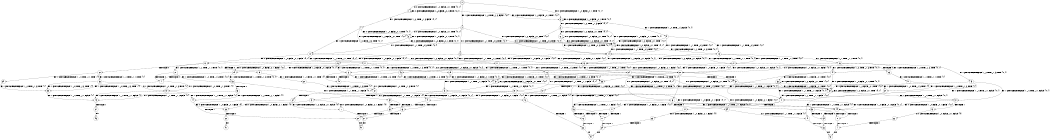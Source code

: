 digraph BCG {
size = "7, 10.5";
center = TRUE;
node [shape = circle];
0 [peripheries = 2];
0 -> 1 [label = "EX !0 !ATOMIC_EXCH_BRANCH (1, +0, FALSE, +0, 1, TRUE) !{0, 1}"];
0 -> 2 [label = "EX !1 !ATOMIC_EXCH_BRANCH (1, +0, TRUE, +1, 3, FALSE) !{0, 1}"];
0 -> 3 [label = "EX !0 !ATOMIC_EXCH_BRANCH (1, +0, FALSE, +0, 1, TRUE) !{0, 1}"];
1 -> 1 [label = "EX !0 !ATOMIC_EXCH_BRANCH (1, +0, FALSE, +0, 1, TRUE) !{0, 1}"];
1 -> 4 [label = "EX !1 !ATOMIC_EXCH_BRANCH (1, +0, TRUE, +1, 3, FALSE) !{0, 1}"];
1 -> 3 [label = "EX !0 !ATOMIC_EXCH_BRANCH (1, +0, FALSE, +0, 1, TRUE) !{0, 1}"];
2 -> 5 [label = "EX !1 !ATOMIC_EXCH_BRANCH (1, +1, TRUE, +0, 3, TRUE) !{0, 1}"];
2 -> 6 [label = "EX !0 !ATOMIC_EXCH_BRANCH (1, +0, FALSE, +0, 1, TRUE) !{0, 1}"];
2 -> 7 [label = "EX !0 !ATOMIC_EXCH_BRANCH (1, +0, FALSE, +0, 1, TRUE) !{0, 1}"];
3 -> 8 [label = "EX !1 !ATOMIC_EXCH_BRANCH (1, +0, TRUE, +1, 3, FALSE) !{0, 1}"];
3 -> 3 [label = "EX !0 !ATOMIC_EXCH_BRANCH (1, +0, FALSE, +0, 1, TRUE) !{0, 1}"];
3 -> 9 [label = "EX !1 !ATOMIC_EXCH_BRANCH (1, +0, TRUE, +1, 3, FALSE) !{0, 1}"];
4 -> 6 [label = "EX !0 !ATOMIC_EXCH_BRANCH (1, +0, FALSE, +0, 1, TRUE) !{0, 1}"];
4 -> 10 [label = "EX !1 !ATOMIC_EXCH_BRANCH (1, +1, TRUE, +0, 3, TRUE) !{0, 1}"];
4 -> 7 [label = "EX !0 !ATOMIC_EXCH_BRANCH (1, +0, FALSE, +0, 1, TRUE) !{0, 1}"];
5 -> 11 [label = "EX !1 !ATOMIC_EXCH_BRANCH (1, +1, TRUE, +1, 1, TRUE) !{0, 1}"];
5 -> 12 [label = "EX !0 !ATOMIC_EXCH_BRANCH (1, +0, FALSE, +0, 1, FALSE) !{0, 1}"];
5 -> 13 [label = "EX !0 !ATOMIC_EXCH_BRANCH (1, +0, FALSE, +0, 1, FALSE) !{0, 1}"];
6 -> 6 [label = "EX !0 !ATOMIC_EXCH_BRANCH (1, +0, FALSE, +0, 1, TRUE) !{0, 1}"];
6 -> 10 [label = "EX !1 !ATOMIC_EXCH_BRANCH (1, +1, TRUE, +0, 3, TRUE) !{0, 1}"];
6 -> 7 [label = "EX !0 !ATOMIC_EXCH_BRANCH (1, +0, FALSE, +0, 1, TRUE) !{0, 1}"];
7 -> 14 [label = "EX !1 !ATOMIC_EXCH_BRANCH (1, +1, TRUE, +0, 3, TRUE) !{0, 1}"];
7 -> 7 [label = "EX !0 !ATOMIC_EXCH_BRANCH (1, +0, FALSE, +0, 1, TRUE) !{0, 1}"];
7 -> 15 [label = "EX !1 !ATOMIC_EXCH_BRANCH (1, +1, TRUE, +0, 3, TRUE) !{0, 1}"];
8 -> 16 [label = "EX !0 !ATOMIC_EXCH_BRANCH (1, +0, FALSE, +0, 1, TRUE) !{0, 1}"];
8 -> 14 [label = "EX !1 !ATOMIC_EXCH_BRANCH (1, +1, TRUE, +0, 3, TRUE) !{0, 1}"];
8 -> 7 [label = "EX !0 !ATOMIC_EXCH_BRANCH (1, +0, FALSE, +0, 1, TRUE) !{0, 1}"];
9 -> 14 [label = "EX !1 !ATOMIC_EXCH_BRANCH (1, +1, TRUE, +0, 3, TRUE) !{0, 1}"];
9 -> 7 [label = "EX !0 !ATOMIC_EXCH_BRANCH (1, +0, FALSE, +0, 1, TRUE) !{0, 1}"];
9 -> 15 [label = "EX !1 !ATOMIC_EXCH_BRANCH (1, +1, TRUE, +0, 3, TRUE) !{0, 1}"];
10 -> 12 [label = "EX !0 !ATOMIC_EXCH_BRANCH (1, +0, FALSE, +0, 1, FALSE) !{0, 1}"];
10 -> 17 [label = "EX !1 !ATOMIC_EXCH_BRANCH (1, +1, TRUE, +1, 1, TRUE) !{0, 1}"];
10 -> 13 [label = "EX !0 !ATOMIC_EXCH_BRANCH (1, +0, FALSE, +0, 1, FALSE) !{0, 1}"];
11 -> 18 [label = "EX !1 !ATOMIC_EXCH_BRANCH (1, +0, TRUE, +1, 3, TRUE) !{0, 1}"];
11 -> 19 [label = "EX !0 !ATOMIC_EXCH_BRANCH (1, +0, FALSE, +0, 1, FALSE) !{0, 1}"];
11 -> 20 [label = "EX !0 !ATOMIC_EXCH_BRANCH (1, +0, FALSE, +0, 1, FALSE) !{0, 1}"];
12 -> 21 [label = "EX !1 !ATOMIC_EXCH_BRANCH (1, +1, TRUE, +1, 1, TRUE) !{0, 1}"];
12 -> 22 [label = "TERMINATE !0"];
13 -> 23 [label = "EX !1 !ATOMIC_EXCH_BRANCH (1, +1, TRUE, +1, 1, TRUE) !{0, 1}"];
13 -> 24 [label = "EX !1 !ATOMIC_EXCH_BRANCH (1, +1, TRUE, +1, 1, TRUE) !{0, 1}"];
13 -> 25 [label = "TERMINATE !0"];
14 -> 26 [label = "EX !0 !ATOMIC_EXCH_BRANCH (1, +0, FALSE, +0, 1, FALSE) !{0, 1}"];
14 -> 27 [label = "EX !1 !ATOMIC_EXCH_BRANCH (1, +1, TRUE, +1, 1, TRUE) !{0, 1}"];
14 -> 13 [label = "EX !0 !ATOMIC_EXCH_BRANCH (1, +0, FALSE, +0, 1, FALSE) !{0, 1}"];
15 -> 27 [label = "EX !1 !ATOMIC_EXCH_BRANCH (1, +1, TRUE, +1, 1, TRUE) !{0, 1}"];
15 -> 13 [label = "EX !0 !ATOMIC_EXCH_BRANCH (1, +0, FALSE, +0, 1, FALSE) !{0, 1}"];
15 -> 28 [label = "EX !1 !ATOMIC_EXCH_BRANCH (1, +1, TRUE, +1, 1, TRUE) !{0, 1}"];
16 -> 16 [label = "EX !0 !ATOMIC_EXCH_BRANCH (1, +0, FALSE, +0, 1, TRUE) !{0, 1}"];
16 -> 14 [label = "EX !1 !ATOMIC_EXCH_BRANCH (1, +1, TRUE, +0, 3, TRUE) !{0, 1}"];
16 -> 7 [label = "EX !0 !ATOMIC_EXCH_BRANCH (1, +0, FALSE, +0, 1, TRUE) !{0, 1}"];
17 -> 19 [label = "EX !0 !ATOMIC_EXCH_BRANCH (1, +0, FALSE, +0, 1, FALSE) !{0, 1}"];
17 -> 29 [label = "EX !1 !ATOMIC_EXCH_BRANCH (1, +0, TRUE, +1, 3, TRUE) !{0, 1}"];
17 -> 20 [label = "EX !0 !ATOMIC_EXCH_BRANCH (1, +0, FALSE, +0, 1, FALSE) !{0, 1}"];
18 -> 30 [label = "EX !1 !ATOMIC_EXCH_BRANCH (1, +1, TRUE, +1, 1, FALSE) !{0, 1}"];
18 -> 31 [label = "EX !0 !ATOMIC_EXCH_BRANCH (1, +0, FALSE, +0, 1, TRUE) !{0, 1}"];
18 -> 32 [label = "EX !0 !ATOMIC_EXCH_BRANCH (1, +0, FALSE, +0, 1, TRUE) !{0, 1}"];
19 -> 33 [label = "EX !1 !ATOMIC_EXCH_BRANCH (1, +0, TRUE, +1, 3, TRUE) !{0, 1}"];
19 -> 34 [label = "TERMINATE !0"];
20 -> 35 [label = "EX !1 !ATOMIC_EXCH_BRANCH (1, +0, TRUE, +1, 3, TRUE) !{0, 1}"];
20 -> 36 [label = "EX !1 !ATOMIC_EXCH_BRANCH (1, +0, TRUE, +1, 3, TRUE) !{0, 1}"];
20 -> 37 [label = "TERMINATE !0"];
21 -> 33 [label = "EX !1 !ATOMIC_EXCH_BRANCH (1, +0, TRUE, +1, 3, TRUE) !{0, 1}"];
21 -> 34 [label = "TERMINATE !0"];
22 -> 38 [label = "EX !1 !ATOMIC_EXCH_BRANCH (1, +1, TRUE, +1, 1, TRUE) !{1}"];
22 -> 39 [label = "EX !1 !ATOMIC_EXCH_BRANCH (1, +1, TRUE, +1, 1, TRUE) !{1}"];
23 -> 35 [label = "EX !1 !ATOMIC_EXCH_BRANCH (1, +0, TRUE, +1, 3, TRUE) !{0, 1}"];
23 -> 40 [label = "TERMINATE !0"];
24 -> 35 [label = "EX !1 !ATOMIC_EXCH_BRANCH (1, +0, TRUE, +1, 3, TRUE) !{0, 1}"];
24 -> 36 [label = "EX !1 !ATOMIC_EXCH_BRANCH (1, +0, TRUE, +1, 3, TRUE) !{0, 1}"];
24 -> 37 [label = "TERMINATE !0"];
25 -> 41 [label = "EX !1 !ATOMIC_EXCH_BRANCH (1, +1, TRUE, +1, 1, TRUE) !{1}"];
26 -> 23 [label = "EX !1 !ATOMIC_EXCH_BRANCH (1, +1, TRUE, +1, 1, TRUE) !{0, 1}"];
26 -> 42 [label = "TERMINATE !0"];
27 -> 43 [label = "EX !0 !ATOMIC_EXCH_BRANCH (1, +0, FALSE, +0, 1, FALSE) !{0, 1}"];
27 -> 44 [label = "EX !1 !ATOMIC_EXCH_BRANCH (1, +0, TRUE, +1, 3, TRUE) !{0, 1}"];
27 -> 20 [label = "EX !0 !ATOMIC_EXCH_BRANCH (1, +0, FALSE, +0, 1, FALSE) !{0, 1}"];
28 -> 44 [label = "EX !1 !ATOMIC_EXCH_BRANCH (1, +0, TRUE, +1, 3, TRUE) !{0, 1}"];
28 -> 20 [label = "EX !0 !ATOMIC_EXCH_BRANCH (1, +0, FALSE, +0, 1, FALSE) !{0, 1}"];
28 -> 45 [label = "EX !1 !ATOMIC_EXCH_BRANCH (1, +0, TRUE, +1, 3, TRUE) !{0, 1}"];
29 -> 31 [label = "EX !0 !ATOMIC_EXCH_BRANCH (1, +0, FALSE, +0, 1, TRUE) !{0, 1}"];
29 -> 46 [label = "EX !1 !ATOMIC_EXCH_BRANCH (1, +1, TRUE, +1, 1, FALSE) !{0, 1}"];
29 -> 32 [label = "EX !0 !ATOMIC_EXCH_BRANCH (1, +0, FALSE, +0, 1, TRUE) !{0, 1}"];
30 -> 47 [label = "EX !0 !ATOMIC_EXCH_BRANCH (1, +0, FALSE, +0, 1, FALSE) !{0, 1}"];
30 -> 48 [label = "TERMINATE !1"];
30 -> 49 [label = "EX !0 !ATOMIC_EXCH_BRANCH (1, +0, FALSE, +0, 1, FALSE) !{0, 1}"];
31 -> 31 [label = "EX !0 !ATOMIC_EXCH_BRANCH (1, +0, FALSE, +0, 1, TRUE) !{0, 1}"];
31 -> 46 [label = "EX !1 !ATOMIC_EXCH_BRANCH (1, +1, TRUE, +1, 1, FALSE) !{0, 1}"];
31 -> 32 [label = "EX !0 !ATOMIC_EXCH_BRANCH (1, +0, FALSE, +0, 1, TRUE) !{0, 1}"];
32 -> 50 [label = "EX !1 !ATOMIC_EXCH_BRANCH (1, +1, TRUE, +1, 1, FALSE) !{0, 1}"];
32 -> 32 [label = "EX !0 !ATOMIC_EXCH_BRANCH (1, +0, FALSE, +0, 1, TRUE) !{0, 1}"];
32 -> 51 [label = "EX !1 !ATOMIC_EXCH_BRANCH (1, +1, TRUE, +1, 1, FALSE) !{0, 1}"];
33 -> 52 [label = "EX !1 !ATOMIC_EXCH_BRANCH (1, +1, TRUE, +1, 1, FALSE) !{0, 1}"];
33 -> 53 [label = "TERMINATE !0"];
34 -> 54 [label = "EX !1 !ATOMIC_EXCH_BRANCH (1, +0, TRUE, +1, 3, TRUE) !{1}"];
34 -> 55 [label = "EX !1 !ATOMIC_EXCH_BRANCH (1, +0, TRUE, +1, 3, TRUE) !{1}"];
35 -> 56 [label = "EX !1 !ATOMIC_EXCH_BRANCH (1, +1, TRUE, +1, 1, FALSE) !{0, 1}"];
35 -> 57 [label = "TERMINATE !0"];
36 -> 56 [label = "EX !1 !ATOMIC_EXCH_BRANCH (1, +1, TRUE, +1, 1, FALSE) !{0, 1}"];
36 -> 58 [label = "EX !1 !ATOMIC_EXCH_BRANCH (1, +1, TRUE, +1, 1, FALSE) !{0, 1}"];
36 -> 59 [label = "TERMINATE !0"];
37 -> 60 [label = "EX !1 !ATOMIC_EXCH_BRANCH (1, +0, TRUE, +1, 3, TRUE) !{1}"];
38 -> 54 [label = "EX !1 !ATOMIC_EXCH_BRANCH (1, +0, TRUE, +1, 3, TRUE) !{1}"];
38 -> 55 [label = "EX !1 !ATOMIC_EXCH_BRANCH (1, +0, TRUE, +1, 3, TRUE) !{1}"];
39 -> 55 [label = "EX !1 !ATOMIC_EXCH_BRANCH (1, +0, TRUE, +1, 3, TRUE) !{1}"];
40 -> 61 [label = "EX !1 !ATOMIC_EXCH_BRANCH (1, +0, TRUE, +1, 3, TRUE) !{1}"];
41 -> 60 [label = "EX !1 !ATOMIC_EXCH_BRANCH (1, +0, TRUE, +1, 3, TRUE) !{1}"];
42 -> 62 [label = "EX !1 !ATOMIC_EXCH_BRANCH (1, +1, TRUE, +1, 1, TRUE) !{1}"];
43 -> 35 [label = "EX !1 !ATOMIC_EXCH_BRANCH (1, +0, TRUE, +1, 3, TRUE) !{0, 1}"];
43 -> 40 [label = "TERMINATE !0"];
44 -> 63 [label = "EX !0 !ATOMIC_EXCH_BRANCH (1, +0, FALSE, +0, 1, TRUE) !{0, 1}"];
44 -> 50 [label = "EX !1 !ATOMIC_EXCH_BRANCH (1, +1, TRUE, +1, 1, FALSE) !{0, 1}"];
44 -> 32 [label = "EX !0 !ATOMIC_EXCH_BRANCH (1, +0, FALSE, +0, 1, TRUE) !{0, 1}"];
45 -> 50 [label = "EX !1 !ATOMIC_EXCH_BRANCH (1, +1, TRUE, +1, 1, FALSE) !{0, 1}"];
45 -> 32 [label = "EX !0 !ATOMIC_EXCH_BRANCH (1, +0, FALSE, +0, 1, TRUE) !{0, 1}"];
45 -> 51 [label = "EX !1 !ATOMIC_EXCH_BRANCH (1, +1, TRUE, +1, 1, FALSE) !{0, 1}"];
46 -> 47 [label = "EX !0 !ATOMIC_EXCH_BRANCH (1, +0, FALSE, +0, 1, FALSE) !{0, 1}"];
46 -> 64 [label = "TERMINATE !1"];
46 -> 49 [label = "EX !0 !ATOMIC_EXCH_BRANCH (1, +0, FALSE, +0, 1, FALSE) !{0, 1}"];
47 -> 65 [label = "TERMINATE !0"];
47 -> 66 [label = "TERMINATE !1"];
48 -> 67 [label = "EX !0 !ATOMIC_EXCH_BRANCH (1, +0, FALSE, +0, 1, FALSE) !{0}"];
48 -> 68 [label = "EX !0 !ATOMIC_EXCH_BRANCH (1, +0, FALSE, +0, 1, FALSE) !{0}"];
49 -> 69 [label = "TERMINATE !0"];
49 -> 70 [label = "TERMINATE !1"];
50 -> 71 [label = "EX !0 !ATOMIC_EXCH_BRANCH (1, +0, FALSE, +0, 1, FALSE) !{0, 1}"];
50 -> 72 [label = "TERMINATE !1"];
50 -> 49 [label = "EX !0 !ATOMIC_EXCH_BRANCH (1, +0, FALSE, +0, 1, FALSE) !{0, 1}"];
51 -> 49 [label = "EX !0 !ATOMIC_EXCH_BRANCH (1, +0, FALSE, +0, 1, FALSE) !{0, 1}"];
51 -> 73 [label = "TERMINATE !1"];
52 -> 65 [label = "TERMINATE !0"];
52 -> 66 [label = "TERMINATE !1"];
53 -> 74 [label = "EX !1 !ATOMIC_EXCH_BRANCH (1, +1, TRUE, +1, 1, FALSE) !{1}"];
53 -> 75 [label = "EX !1 !ATOMIC_EXCH_BRANCH (1, +1, TRUE, +1, 1, FALSE) !{1}"];
54 -> 74 [label = "EX !1 !ATOMIC_EXCH_BRANCH (1, +1, TRUE, +1, 1, FALSE) !{1}"];
54 -> 75 [label = "EX !1 !ATOMIC_EXCH_BRANCH (1, +1, TRUE, +1, 1, FALSE) !{1}"];
55 -> 75 [label = "EX !1 !ATOMIC_EXCH_BRANCH (1, +1, TRUE, +1, 1, FALSE) !{1}"];
56 -> 76 [label = "TERMINATE !0"];
56 -> 77 [label = "TERMINATE !1"];
57 -> 78 [label = "EX !1 !ATOMIC_EXCH_BRANCH (1, +1, TRUE, +1, 1, FALSE) !{1}"];
58 -> 69 [label = "TERMINATE !0"];
58 -> 70 [label = "TERMINATE !1"];
59 -> 79 [label = "EX !1 !ATOMIC_EXCH_BRANCH (1, +1, TRUE, +1, 1, FALSE) !{1}"];
60 -> 79 [label = "EX !1 !ATOMIC_EXCH_BRANCH (1, +1, TRUE, +1, 1, FALSE) !{1}"];
61 -> 78 [label = "EX !1 !ATOMIC_EXCH_BRANCH (1, +1, TRUE, +1, 1, FALSE) !{1}"];
62 -> 61 [label = "EX !1 !ATOMIC_EXCH_BRANCH (1, +0, TRUE, +1, 3, TRUE) !{1}"];
63 -> 63 [label = "EX !0 !ATOMIC_EXCH_BRANCH (1, +0, FALSE, +0, 1, TRUE) !{0, 1}"];
63 -> 50 [label = "EX !1 !ATOMIC_EXCH_BRANCH (1, +1, TRUE, +1, 1, FALSE) !{0, 1}"];
63 -> 32 [label = "EX !0 !ATOMIC_EXCH_BRANCH (1, +0, FALSE, +0, 1, TRUE) !{0, 1}"];
64 -> 67 [label = "EX !0 !ATOMIC_EXCH_BRANCH (1, +0, FALSE, +0, 1, FALSE) !{0}"];
64 -> 68 [label = "EX !0 !ATOMIC_EXCH_BRANCH (1, +0, FALSE, +0, 1, FALSE) !{0}"];
65 -> 80 [label = "TERMINATE !1"];
66 -> 81 [label = "TERMINATE !0"];
67 -> 81 [label = "TERMINATE !0"];
68 -> 82 [label = "TERMINATE !0"];
69 -> 83 [label = "TERMINATE !1"];
70 -> 84 [label = "TERMINATE !0"];
71 -> 76 [label = "TERMINATE !0"];
71 -> 77 [label = "TERMINATE !1"];
72 -> 85 [label = "EX !0 !ATOMIC_EXCH_BRANCH (1, +0, FALSE, +0, 1, FALSE) !{0}"];
73 -> 86 [label = "EX !0 !ATOMIC_EXCH_BRANCH (1, +0, FALSE, +0, 1, FALSE) !{0}"];
74 -> 80 [label = "TERMINATE !1"];
75 -> 87 [label = "TERMINATE !1"];
76 -> 88 [label = "TERMINATE !1"];
77 -> 89 [label = "TERMINATE !0"];
78 -> 88 [label = "TERMINATE !1"];
79 -> 83 [label = "TERMINATE !1"];
80 -> 90 [label = "exit"];
81 -> 90 [label = "exit"];
82 -> 91 [label = "exit"];
83 -> 92 [label = "exit"];
84 -> 92 [label = "exit"];
85 -> 89 [label = "TERMINATE !0"];
86 -> 84 [label = "TERMINATE !0"];
87 -> 93 [label = "exit"];
88 -> 94 [label = "exit"];
89 -> 94 [label = "exit"];
}
